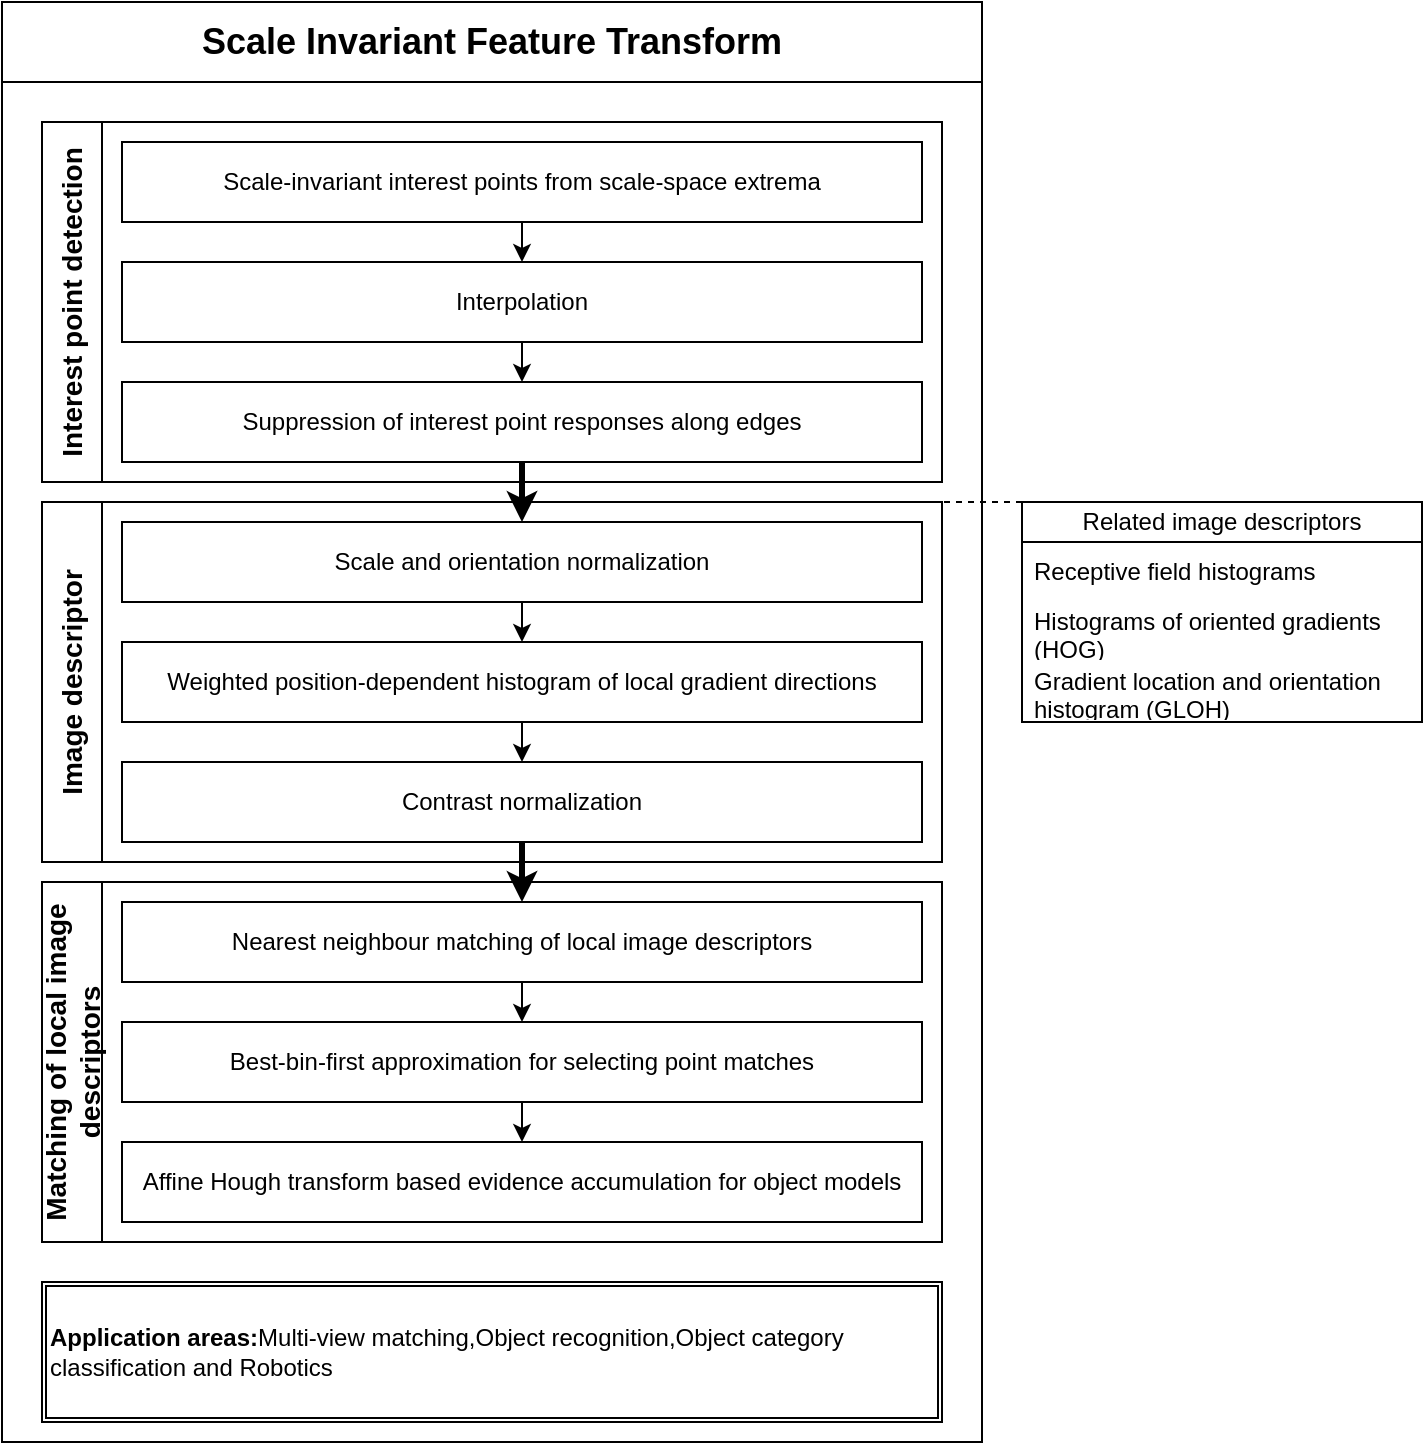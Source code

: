 <mxfile version="24.0.7" type="github">
  <diagram name="第 1 页" id="C-Ax64bLbnxOnGkyuHRc">
    <mxGraphModel dx="1064" dy="538" grid="1" gridSize="10" guides="1" tooltips="1" connect="1" arrows="1" fold="1" page="1" pageScale="1" pageWidth="827" pageHeight="1169" math="0" shadow="0">
      <root>
        <mxCell id="0" />
        <mxCell id="1" parent="0" />
        <mxCell id="qg5v3E2Mh4NsVr7laVS9-30" value="&lt;b style=&quot;font-size: 18px;&quot;&gt;Scale&amp;nbsp;&lt;/b&gt;&lt;b style=&quot;font-size: 18px; background-color: initial;&quot;&gt;Invariant Feature Transform&lt;/b&gt;" style="swimlane;whiteSpace=wrap;html=1;startSize=40;" parent="1" vertex="1">
          <mxGeometry x="80" y="80" width="490" height="720" as="geometry" />
        </mxCell>
        <mxCell id="qg5v3E2Mh4NsVr7laVS9-17" style="edgeStyle=elbowEdgeStyle;rounded=0;orthogonalLoop=1;jettySize=auto;html=1;exitX=0.5;exitY=1;exitDx=0;exitDy=0;entryX=0.5;entryY=0;entryDx=0;entryDy=0;" parent="qg5v3E2Mh4NsVr7laVS9-30" source="qg5v3E2Mh4NsVr7laVS9-1" target="qg5v3E2Mh4NsVr7laVS9-4" edge="1">
          <mxGeometry relative="1" as="geometry" />
        </mxCell>
        <mxCell id="qg5v3E2Mh4NsVr7laVS9-1" value="Scale-invariant interest points from scale-space extrema" style="rounded=0;whiteSpace=wrap;html=1;" parent="qg5v3E2Mh4NsVr7laVS9-30" vertex="1">
          <mxGeometry x="60" y="70" width="400" height="40" as="geometry" />
        </mxCell>
        <mxCell id="qg5v3E2Mh4NsVr7laVS9-28" value="&lt;b&gt;&lt;font style=&quot;font-size: 14px;&quot; face=&quot;Helvetica&quot;&gt;Matching of&lt;/font&gt;&lt;/b&gt;&lt;b style=&quot;background-color: initial;&quot;&gt;&lt;font style=&quot;font-size: 14px;&quot; face=&quot;Helvetica&quot;&gt;&amp;nbsp;local image descriptors&lt;/font&gt;&lt;/b&gt;" style="swimlane;horizontal=0;whiteSpace=wrap;html=1;startSize=30;" parent="qg5v3E2Mh4NsVr7laVS9-30" vertex="1">
          <mxGeometry x="20" y="440" width="450" height="180" as="geometry">
            <mxRectangle x="200" y="730" width="40" height="140" as="alternateBounds" />
          </mxGeometry>
        </mxCell>
        <mxCell id="qg5v3E2Mh4NsVr7laVS9-10" value="Nearest neighbour matching of local image descriptors" style="rounded=0;whiteSpace=wrap;html=1;" parent="qg5v3E2Mh4NsVr7laVS9-28" vertex="1">
          <mxGeometry x="40" y="10" width="400" height="40" as="geometry" />
        </mxCell>
        <mxCell id="qg5v3E2Mh4NsVr7laVS9-11" value="Best-bin-first approximation for selecting point matches" style="rounded=0;whiteSpace=wrap;html=1;" parent="qg5v3E2Mh4NsVr7laVS9-28" vertex="1">
          <mxGeometry x="40" y="70" width="400" height="40" as="geometry" />
        </mxCell>
        <mxCell id="qg5v3E2Mh4NsVr7laVS9-23" value="" style="edgeStyle=elbowEdgeStyle;rounded=0;orthogonalLoop=1;jettySize=auto;html=1;" parent="qg5v3E2Mh4NsVr7laVS9-28" source="qg5v3E2Mh4NsVr7laVS9-10" target="qg5v3E2Mh4NsVr7laVS9-11" edge="1">
          <mxGeometry relative="1" as="geometry" />
        </mxCell>
        <mxCell id="qg5v3E2Mh4NsVr7laVS9-12" value="Affine Hough transform based evidence accumulation for object models" style="rounded=0;whiteSpace=wrap;html=1;" parent="qg5v3E2Mh4NsVr7laVS9-28" vertex="1">
          <mxGeometry x="40" y="130" width="400" height="40" as="geometry" />
        </mxCell>
        <mxCell id="qg5v3E2Mh4NsVr7laVS9-24" value="" style="edgeStyle=elbowEdgeStyle;rounded=0;orthogonalLoop=1;jettySize=auto;html=1;" parent="qg5v3E2Mh4NsVr7laVS9-28" source="qg5v3E2Mh4NsVr7laVS9-11" target="qg5v3E2Mh4NsVr7laVS9-12" edge="1">
          <mxGeometry relative="1" as="geometry" />
        </mxCell>
        <mxCell id="qg5v3E2Mh4NsVr7laVS9-4" value="Interpolation" style="rounded=0;whiteSpace=wrap;html=1;" parent="qg5v3E2Mh4NsVr7laVS9-30" vertex="1">
          <mxGeometry x="60" y="130" width="400" height="40" as="geometry" />
        </mxCell>
        <mxCell id="qg5v3E2Mh4NsVr7laVS9-5" value="Suppression of interest point responses along edges" style="rounded=0;whiteSpace=wrap;html=1;" parent="qg5v3E2Mh4NsVr7laVS9-30" vertex="1">
          <mxGeometry x="60" y="190" width="400" height="40" as="geometry" />
        </mxCell>
        <mxCell id="qg5v3E2Mh4NsVr7laVS9-18" style="edgeStyle=elbowEdgeStyle;rounded=0;orthogonalLoop=1;jettySize=auto;html=1;exitX=0.5;exitY=1;exitDx=0;exitDy=0;entryX=0.5;entryY=0;entryDx=0;entryDy=0;" parent="qg5v3E2Mh4NsVr7laVS9-30" source="qg5v3E2Mh4NsVr7laVS9-4" target="qg5v3E2Mh4NsVr7laVS9-5" edge="1">
          <mxGeometry relative="1" as="geometry" />
        </mxCell>
        <mxCell id="qg5v3E2Mh4NsVr7laVS9-27" value="&lt;b style=&quot;font-size: 14px;&quot;&gt;Image descriptor&lt;/b&gt;" style="swimlane;horizontal=0;whiteSpace=wrap;html=1;startSize=30;" parent="qg5v3E2Mh4NsVr7laVS9-30" vertex="1">
          <mxGeometry x="20" y="250" width="450" height="180" as="geometry">
            <mxRectangle x="200" y="730" width="40" height="140" as="alternateBounds" />
          </mxGeometry>
        </mxCell>
        <mxCell id="qg5v3E2Mh4NsVr7laVS9-7" value="Scale and orientation normalization" style="rounded=0;whiteSpace=wrap;html=1;" parent="qg5v3E2Mh4NsVr7laVS9-27" vertex="1">
          <mxGeometry x="40" y="10" width="400" height="40" as="geometry" />
        </mxCell>
        <mxCell id="qg5v3E2Mh4NsVr7laVS9-8" value="Weighted position-dependent histogram of local gradient directions" style="rounded=0;whiteSpace=wrap;html=1;" parent="qg5v3E2Mh4NsVr7laVS9-27" vertex="1">
          <mxGeometry x="40" y="70" width="400" height="40" as="geometry" />
        </mxCell>
        <mxCell id="qg5v3E2Mh4NsVr7laVS9-20" value="" style="edgeStyle=elbowEdgeStyle;rounded=0;orthogonalLoop=1;jettySize=auto;html=1;" parent="qg5v3E2Mh4NsVr7laVS9-27" source="qg5v3E2Mh4NsVr7laVS9-7" target="qg5v3E2Mh4NsVr7laVS9-8" edge="1">
          <mxGeometry relative="1" as="geometry" />
        </mxCell>
        <mxCell id="qg5v3E2Mh4NsVr7laVS9-9" value="Contrast normalization" style="rounded=0;whiteSpace=wrap;html=1;" parent="qg5v3E2Mh4NsVr7laVS9-27" vertex="1">
          <mxGeometry x="40" y="130" width="400" height="40" as="geometry" />
        </mxCell>
        <mxCell id="qg5v3E2Mh4NsVr7laVS9-21" value="" style="edgeStyle=elbowEdgeStyle;rounded=0;orthogonalLoop=1;jettySize=auto;html=1;" parent="qg5v3E2Mh4NsVr7laVS9-27" source="qg5v3E2Mh4NsVr7laVS9-8" target="qg5v3E2Mh4NsVr7laVS9-9" edge="1">
          <mxGeometry relative="1" as="geometry" />
        </mxCell>
        <mxCell id="qg5v3E2Mh4NsVr7laVS9-19" value="" style="edgeStyle=elbowEdgeStyle;rounded=0;orthogonalLoop=1;jettySize=auto;html=1;strokeWidth=3;" parent="qg5v3E2Mh4NsVr7laVS9-30" source="qg5v3E2Mh4NsVr7laVS9-5" target="qg5v3E2Mh4NsVr7laVS9-7" edge="1">
          <mxGeometry relative="1" as="geometry" />
        </mxCell>
        <mxCell id="qg5v3E2Mh4NsVr7laVS9-22" value="" style="edgeStyle=elbowEdgeStyle;rounded=0;orthogonalLoop=1;jettySize=auto;html=1;strokeWidth=3;" parent="qg5v3E2Mh4NsVr7laVS9-30" source="qg5v3E2Mh4NsVr7laVS9-9" target="qg5v3E2Mh4NsVr7laVS9-10" edge="1">
          <mxGeometry relative="1" as="geometry" />
        </mxCell>
        <mxCell id="qg5v3E2Mh4NsVr7laVS9-26" value="&lt;font style=&quot;font-weight: 400; font-size: 14px;&quot;&gt;&lt;b&gt;Interest&amp;nbsp;&lt;/b&gt;&lt;/font&gt;&lt;b style=&quot;background-color: initial; font-size: 14px;&quot;&gt;point detection&lt;/b&gt;" style="swimlane;horizontal=0;whiteSpace=wrap;html=1;startSize=30;" parent="qg5v3E2Mh4NsVr7laVS9-30" vertex="1">
          <mxGeometry x="20" y="60" width="450" height="180" as="geometry">
            <mxRectangle x="200" y="730" width="40" height="140" as="alternateBounds" />
          </mxGeometry>
        </mxCell>
        <mxCell id="qg5v3E2Mh4NsVr7laVS9-64" value="&lt;b&gt;Application areas:&lt;/b&gt;Multi-view matching,Object recognition,Object category classification and&amp;nbsp;Robotics" style="shape=ext;double=1;rounded=0;whiteSpace=wrap;html=1;align=left;" parent="qg5v3E2Mh4NsVr7laVS9-30" vertex="1">
          <mxGeometry x="20" y="640" width="450" height="70" as="geometry" />
        </mxCell>
        <mxCell id="qg5v3E2Mh4NsVr7laVS9-67" style="edgeStyle=elbowEdgeStyle;rounded=0;orthogonalLoop=1;jettySize=auto;html=1;exitX=0;exitY=0;exitDx=0;exitDy=0;entryX=1;entryY=0;entryDx=0;entryDy=0;endArrow=none;endFill=0;dashed=1;" parent="1" source="qg5v3E2Mh4NsVr7laVS9-57" target="qg5v3E2Mh4NsVr7laVS9-27" edge="1">
          <mxGeometry relative="1" as="geometry" />
        </mxCell>
        <mxCell id="qg5v3E2Mh4NsVr7laVS9-57" value="Related image descriptors" style="swimlane;fontStyle=0;childLayout=stackLayout;horizontal=1;startSize=20;horizontalStack=0;resizeParent=1;resizeParentMax=0;resizeLast=0;collapsible=1;marginBottom=0;whiteSpace=wrap;html=1;" parent="1" vertex="1">
          <mxGeometry x="590" y="330" width="200" height="110" as="geometry" />
        </mxCell>
        <mxCell id="qg5v3E2Mh4NsVr7laVS9-58" value="Receptive field histograms" style="text;strokeColor=none;fillColor=none;align=left;verticalAlign=middle;spacingLeft=4;spacingRight=4;overflow=hidden;points=[[0,0.5],[1,0.5]];portConstraint=eastwest;rotatable=0;whiteSpace=wrap;html=1;" parent="qg5v3E2Mh4NsVr7laVS9-57" vertex="1">
          <mxGeometry y="20" width="200" height="30" as="geometry" />
        </mxCell>
        <mxCell id="qg5v3E2Mh4NsVr7laVS9-59" value="Histograms of oriented gradients (HOG)" style="text;strokeColor=none;fillColor=none;align=left;verticalAlign=middle;spacingLeft=4;spacingRight=4;overflow=hidden;points=[[0,0.5],[1,0.5]];portConstraint=eastwest;rotatable=0;whiteSpace=wrap;html=1;" parent="qg5v3E2Mh4NsVr7laVS9-57" vertex="1">
          <mxGeometry y="50" width="200" height="30" as="geometry" />
        </mxCell>
        <mxCell id="qg5v3E2Mh4NsVr7laVS9-60" value="Gradient location and orientation histogram (GLOH)" style="text;strokeColor=none;fillColor=none;align=left;verticalAlign=middle;spacingLeft=4;spacingRight=4;overflow=hidden;points=[[0,0.5],[1,0.5]];portConstraint=eastwest;rotatable=0;whiteSpace=wrap;html=1;" parent="qg5v3E2Mh4NsVr7laVS9-57" vertex="1">
          <mxGeometry y="80" width="200" height="30" as="geometry" />
        </mxCell>
        <mxCell id="qg5v3E2Mh4NsVr7laVS9-68" style="edgeStyle=elbowEdgeStyle;rounded=0;orthogonalLoop=1;jettySize=auto;html=1;exitX=0.25;exitY=0;exitDx=0;exitDy=0;" parent="1" source="qg5v3E2Mh4NsVr7laVS9-57" target="qg5v3E2Mh4NsVr7laVS9-57" edge="1">
          <mxGeometry relative="1" as="geometry" />
        </mxCell>
      </root>
    </mxGraphModel>
  </diagram>
</mxfile>
